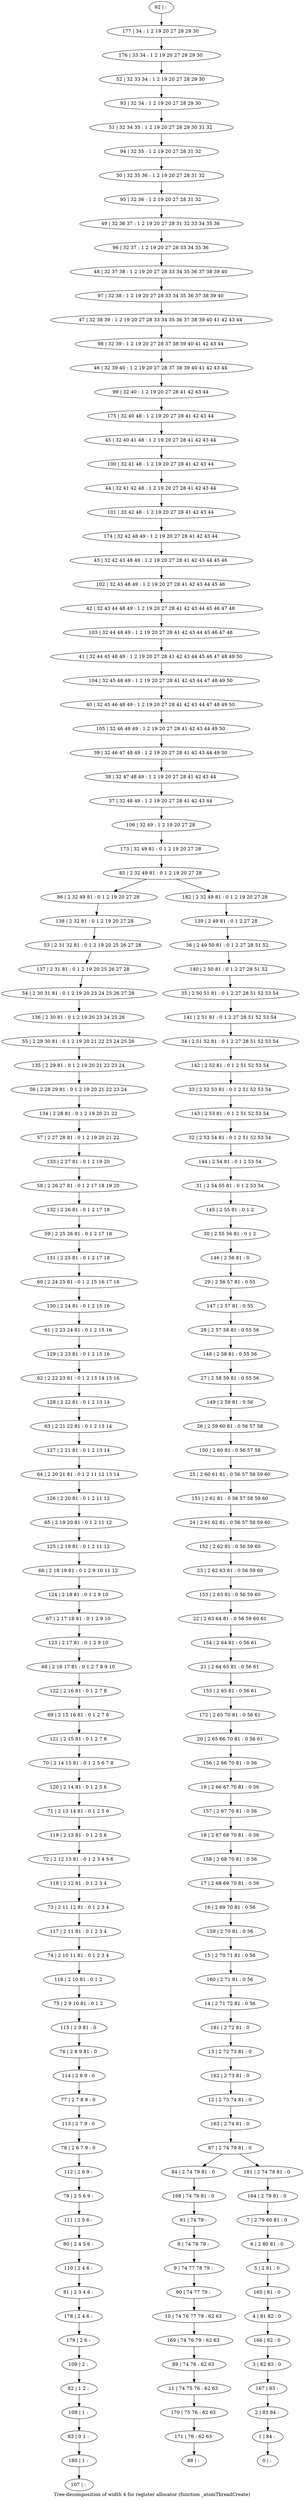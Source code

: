 digraph G {
graph [label="Tree-decomposition of width 4 for register allocator (function _atomThreadCreate)"]
0[label="0 | : "];
1[label="1 | 84 : "];
2[label="2 | 83 84 : "];
3[label="3 | 82 83 : 0 "];
4[label="4 | 81 82 : 0 "];
5[label="5 | 2 81 : 0 "];
6[label="6 | 2 80 81 : 0 "];
7[label="7 | 2 79 80 81 : 0 "];
8[label="8 | 74 78 79 : "];
9[label="9 | 74 77 78 79 : "];
10[label="10 | 74 76 77 79 : 62 63 "];
11[label="11 | 74 75 76 : 62 63 "];
12[label="12 | 2 73 74 81 : 0 "];
13[label="13 | 2 72 73 81 : 0 "];
14[label="14 | 2 71 72 81 : 0 56 "];
15[label="15 | 2 70 71 81 : 0 56 "];
16[label="16 | 2 69 70 81 : 0 56 "];
17[label="17 | 2 68 69 70 81 : 0 56 "];
18[label="18 | 2 67 68 70 81 : 0 56 "];
19[label="19 | 2 66 67 70 81 : 0 56 "];
20[label="20 | 2 65 66 70 81 : 0 56 61 "];
21[label="21 | 2 64 65 81 : 0 56 61 "];
22[label="22 | 2 63 64 81 : 0 56 59 60 61 "];
23[label="23 | 2 62 63 81 : 0 56 59 60 "];
24[label="24 | 2 61 62 81 : 0 56 57 58 59 60 "];
25[label="25 | 2 60 61 81 : 0 56 57 58 59 60 "];
26[label="26 | 2 59 60 81 : 0 56 57 58 "];
27[label="27 | 2 58 59 81 : 0 55 56 "];
28[label="28 | 2 57 58 81 : 0 55 56 "];
29[label="29 | 2 56 57 81 : 0 55 "];
30[label="30 | 2 55 56 81 : 0 1 2 "];
31[label="31 | 2 54 55 81 : 0 1 2 53 54 "];
32[label="32 | 2 53 54 81 : 0 1 2 51 52 53 54 "];
33[label="33 | 2 52 53 81 : 0 1 2 51 52 53 54 "];
34[label="34 | 2 51 52 81 : 0 1 2 27 28 51 52 53 54 "];
35[label="35 | 2 50 51 81 : 0 1 2 27 28 51 52 53 54 "];
36[label="36 | 2 49 50 81 : 0 1 2 27 28 51 52 "];
37[label="37 | 32 48 49 : 1 2 19 20 27 28 41 42 43 44 "];
38[label="38 | 32 47 48 49 : 1 2 19 20 27 28 41 42 43 44 "];
39[label="39 | 32 46 47 48 49 : 1 2 19 20 27 28 41 42 43 44 49 50 "];
40[label="40 | 32 45 46 48 49 : 1 2 19 20 27 28 41 42 43 44 47 48 49 50 "];
41[label="41 | 32 44 45 48 49 : 1 2 19 20 27 28 41 42 43 44 45 46 47 48 49 50 "];
42[label="42 | 32 43 44 48 49 : 1 2 19 20 27 28 41 42 43 44 45 46 47 48 "];
43[label="43 | 32 42 43 48 49 : 1 2 19 20 27 28 41 42 43 44 45 46 "];
44[label="44 | 32 41 42 48 : 1 2 19 20 27 28 41 42 43 44 "];
45[label="45 | 32 40 41 48 : 1 2 19 20 27 28 41 42 43 44 "];
46[label="46 | 32 39 40 : 1 2 19 20 27 28 37 38 39 40 41 42 43 44 "];
47[label="47 | 32 38 39 : 1 2 19 20 27 28 33 34 35 36 37 38 39 40 41 42 43 44 "];
48[label="48 | 32 37 38 : 1 2 19 20 27 28 33 34 35 36 37 38 39 40 "];
49[label="49 | 32 36 37 : 1 2 19 20 27 28 31 32 33 34 35 36 "];
50[label="50 | 32 35 36 : 1 2 19 20 27 28 31 32 "];
51[label="51 | 32 34 35 : 1 2 19 20 27 28 29 30 31 32 "];
52[label="52 | 32 33 34 : 1 2 19 20 27 28 29 30 "];
53[label="53 | 2 31 32 81 : 0 1 2 19 20 25 26 27 28 "];
54[label="54 | 2 30 31 81 : 0 1 2 19 20 23 24 25 26 27 28 "];
55[label="55 | 2 29 30 81 : 0 1 2 19 20 21 22 23 24 25 26 "];
56[label="56 | 2 28 29 81 : 0 1 2 19 20 21 22 23 24 "];
57[label="57 | 2 27 28 81 : 0 1 2 19 20 21 22 "];
58[label="58 | 2 26 27 81 : 0 1 2 17 18 19 20 "];
59[label="59 | 2 25 26 81 : 0 1 2 17 18 "];
60[label="60 | 2 24 25 81 : 0 1 2 15 16 17 18 "];
61[label="61 | 2 23 24 81 : 0 1 2 15 16 "];
62[label="62 | 2 22 23 81 : 0 1 2 13 14 15 16 "];
63[label="63 | 2 21 22 81 : 0 1 2 13 14 "];
64[label="64 | 2 20 21 81 : 0 1 2 11 12 13 14 "];
65[label="65 | 2 19 20 81 : 0 1 2 11 12 "];
66[label="66 | 2 18 19 81 : 0 1 2 9 10 11 12 "];
67[label="67 | 2 17 18 81 : 0 1 2 9 10 "];
68[label="68 | 2 16 17 81 : 0 1 2 7 8 9 10 "];
69[label="69 | 2 15 16 81 : 0 1 2 7 8 "];
70[label="70 | 2 14 15 81 : 0 1 2 5 6 7 8 "];
71[label="71 | 2 13 14 81 : 0 1 2 5 6 "];
72[label="72 | 2 12 13 81 : 0 1 2 3 4 5 6 "];
73[label="73 | 2 11 12 81 : 0 1 2 3 4 "];
74[label="74 | 2 10 11 81 : 0 1 2 3 4 "];
75[label="75 | 2 9 10 81 : 0 1 2 "];
76[label="76 | 2 8 9 81 : 0 "];
77[label="77 | 2 7 8 9 : 0 "];
78[label="78 | 2 6 7 9 : 0 "];
79[label="79 | 2 5 6 9 : "];
80[label="80 | 2 4 5 6 : "];
81[label="81 | 2 3 4 6 : "];
82[label="82 | 1 2 : "];
83[label="83 | 0 1 : "];
84[label="84 | 2 74 79 81 : 0 "];
85[label="85 | 2 32 49 81 : 0 1 2 19 20 27 28 "];
86[label="86 | 2 32 49 81 : 0 1 2 19 20 27 28 "];
87[label="87 | 2 74 79 81 : 0 "];
88[label="88 | : "];
89[label="89 | 74 76 : 62 63 "];
90[label="90 | 74 77 79 : "];
91[label="91 | 74 79 : "];
92[label="92 | : "];
93[label="93 | 32 34 : 1 2 19 20 27 28 29 30 "];
94[label="94 | 32 35 : 1 2 19 20 27 28 31 32 "];
95[label="95 | 32 36 : 1 2 19 20 27 28 31 32 "];
96[label="96 | 32 37 : 1 2 19 20 27 28 33 34 35 36 "];
97[label="97 | 32 38 : 1 2 19 20 27 28 33 34 35 36 37 38 39 40 "];
98[label="98 | 32 39 : 1 2 19 20 27 28 37 38 39 40 41 42 43 44 "];
99[label="99 | 32 40 : 1 2 19 20 27 28 41 42 43 44 "];
100[label="100 | 32 41 48 : 1 2 19 20 27 28 41 42 43 44 "];
101[label="101 | 32 42 48 : 1 2 19 20 27 28 41 42 43 44 "];
102[label="102 | 32 43 48 49 : 1 2 19 20 27 28 41 42 43 44 45 46 "];
103[label="103 | 32 44 48 49 : 1 2 19 20 27 28 41 42 43 44 45 46 47 48 "];
104[label="104 | 32 45 48 49 : 1 2 19 20 27 28 41 42 43 44 47 48 49 50 "];
105[label="105 | 32 46 48 49 : 1 2 19 20 27 28 41 42 43 44 49 50 "];
106[label="106 | 32 49 : 1 2 19 20 27 28 "];
107[label="107 | : "];
108[label="108 | 1 : "];
109[label="109 | 2 : "];
110[label="110 | 2 4 6 : "];
111[label="111 | 2 5 6 : "];
112[label="112 | 2 6 9 : "];
113[label="113 | 2 7 9 : 0 "];
114[label="114 | 2 8 9 : 0 "];
115[label="115 | 2 9 81 : 0 "];
116[label="116 | 2 10 81 : 0 1 2 "];
117[label="117 | 2 11 81 : 0 1 2 3 4 "];
118[label="118 | 2 12 81 : 0 1 2 3 4 "];
119[label="119 | 2 13 81 : 0 1 2 5 6 "];
120[label="120 | 2 14 81 : 0 1 2 5 6 "];
121[label="121 | 2 15 81 : 0 1 2 7 8 "];
122[label="122 | 2 16 81 : 0 1 2 7 8 "];
123[label="123 | 2 17 81 : 0 1 2 9 10 "];
124[label="124 | 2 18 81 : 0 1 2 9 10 "];
125[label="125 | 2 19 81 : 0 1 2 11 12 "];
126[label="126 | 2 20 81 : 0 1 2 11 12 "];
127[label="127 | 2 21 81 : 0 1 2 13 14 "];
128[label="128 | 2 22 81 : 0 1 2 13 14 "];
129[label="129 | 2 23 81 : 0 1 2 15 16 "];
130[label="130 | 2 24 81 : 0 1 2 15 16 "];
131[label="131 | 2 25 81 : 0 1 2 17 18 "];
132[label="132 | 2 26 81 : 0 1 2 17 18 "];
133[label="133 | 2 27 81 : 0 1 2 19 20 "];
134[label="134 | 2 28 81 : 0 1 2 19 20 21 22 "];
135[label="135 | 2 29 81 : 0 1 2 19 20 21 22 23 24 "];
136[label="136 | 2 30 81 : 0 1 2 19 20 23 24 25 26 "];
137[label="137 | 2 31 81 : 0 1 2 19 20 25 26 27 28 "];
138[label="138 | 2 32 81 : 0 1 2 19 20 27 28 "];
139[label="139 | 2 49 81 : 0 1 2 27 28 "];
140[label="140 | 2 50 81 : 0 1 2 27 28 51 52 "];
141[label="141 | 2 51 81 : 0 1 2 27 28 51 52 53 54 "];
142[label="142 | 2 52 81 : 0 1 2 51 52 53 54 "];
143[label="143 | 2 53 81 : 0 1 2 51 52 53 54 "];
144[label="144 | 2 54 81 : 0 1 2 53 54 "];
145[label="145 | 2 55 81 : 0 1 2 "];
146[label="146 | 2 56 81 : 0 "];
147[label="147 | 2 57 81 : 0 55 "];
148[label="148 | 2 58 81 : 0 55 56 "];
149[label="149 | 2 59 81 : 0 56 "];
150[label="150 | 2 60 81 : 0 56 57 58 "];
151[label="151 | 2 61 81 : 0 56 57 58 59 60 "];
152[label="152 | 2 62 81 : 0 56 59 60 "];
153[label="153 | 2 63 81 : 0 56 59 60 "];
154[label="154 | 2 64 81 : 0 56 61 "];
155[label="155 | 2 65 81 : 0 56 61 "];
156[label="156 | 2 66 70 81 : 0 56 "];
157[label="157 | 2 67 70 81 : 0 56 "];
158[label="158 | 2 68 70 81 : 0 56 "];
159[label="159 | 2 70 81 : 0 56 "];
160[label="160 | 2 71 81 : 0 56 "];
161[label="161 | 2 72 81 : 0 "];
162[label="162 | 2 73 81 : 0 "];
163[label="163 | 2 74 81 : 0 "];
164[label="164 | 2 79 81 : 0 "];
165[label="165 | 81 : 0 "];
166[label="166 | 82 : 0 "];
167[label="167 | 83 : "];
168[label="168 | 74 79 81 : 0 "];
169[label="169 | 74 76 79 : 62 63 "];
170[label="170 | 75 76 : 62 63 "];
171[label="171 | 76 : 62 63 "];
172[label="172 | 2 65 70 81 : 0 56 61 "];
173[label="173 | 32 49 81 : 0 1 2 19 20 27 28 "];
174[label="174 | 32 42 48 49 : 1 2 19 20 27 28 41 42 43 44 "];
175[label="175 | 32 40 48 : 1 2 19 20 27 28 41 42 43 44 "];
176[label="176 | 33 34 : 1 2 19 20 27 28 29 30 "];
177[label="177 | 34 : 1 2 19 20 27 28 29 30 "];
178[label="178 | 2 4 6 : "];
179[label="179 | 2 6 : "];
180[label="180 | 1 : "];
181[label="181 | 2 74 79 81 : 0 "];
182[label="182 | 2 32 49 81 : 0 1 2 19 20 27 28 "];
8->9 ;
89->11 ;
90->10 ;
9->90 ;
91->8 ;
108->83 ;
82->108 ;
109->82 ;
110->81 ;
80->110 ;
111->80 ;
79->111 ;
112->79 ;
78->112 ;
113->78 ;
77->113 ;
114->77 ;
76->114 ;
115->76 ;
75->115 ;
116->75 ;
74->116 ;
117->74 ;
73->117 ;
118->73 ;
72->118 ;
119->72 ;
71->119 ;
120->71 ;
70->120 ;
121->70 ;
69->121 ;
122->69 ;
68->122 ;
123->68 ;
67->123 ;
124->67 ;
66->124 ;
125->66 ;
65->125 ;
126->65 ;
64->126 ;
127->64 ;
63->127 ;
128->63 ;
62->128 ;
129->62 ;
61->129 ;
130->61 ;
60->130 ;
131->60 ;
59->131 ;
132->59 ;
58->132 ;
133->58 ;
57->133 ;
134->57 ;
56->134 ;
135->56 ;
55->135 ;
136->55 ;
54->136 ;
137->54 ;
53->137 ;
138->53 ;
86->138 ;
168->91 ;
84->168 ;
169->89 ;
10->169 ;
11->170 ;
171->88 ;
170->171 ;
81->178 ;
179->109 ;
178->179 ;
180->107 ;
83->180 ;
92->177 ;
177->176 ;
176->52 ;
52->93 ;
93->51 ;
51->94 ;
94->50 ;
50->95 ;
95->49 ;
49->96 ;
96->48 ;
48->97 ;
97->47 ;
47->98 ;
98->46 ;
46->99 ;
99->175 ;
175->45 ;
45->100 ;
100->44 ;
44->101 ;
101->174 ;
174->43 ;
43->102 ;
102->42 ;
42->103 ;
103->41 ;
41->104 ;
104->40 ;
40->105 ;
105->39 ;
39->38 ;
38->37 ;
37->106 ;
106->173 ;
173->85 ;
139->36 ;
36->140 ;
140->35 ;
35->141 ;
141->34 ;
34->142 ;
142->33 ;
33->143 ;
143->32 ;
32->144 ;
144->31 ;
31->145 ;
145->30 ;
30->146 ;
146->29 ;
29->147 ;
147->28 ;
28->148 ;
148->27 ;
27->149 ;
149->26 ;
26->150 ;
150->25 ;
25->151 ;
151->24 ;
24->152 ;
152->23 ;
23->153 ;
153->22 ;
22->154 ;
154->21 ;
21->155 ;
155->172 ;
172->20 ;
20->156 ;
156->19 ;
19->157 ;
157->18 ;
18->158 ;
158->17 ;
17->16 ;
16->159 ;
159->15 ;
15->160 ;
160->14 ;
14->161 ;
161->13 ;
13->162 ;
162->12 ;
12->163 ;
163->87 ;
164->7 ;
7->6 ;
6->5 ;
5->165 ;
165->4 ;
4->166 ;
166->3 ;
3->167 ;
167->2 ;
2->1 ;
1->0 ;
181->164 ;
182->139 ;
87->84 ;
87->181 ;
85->86 ;
85->182 ;
}
